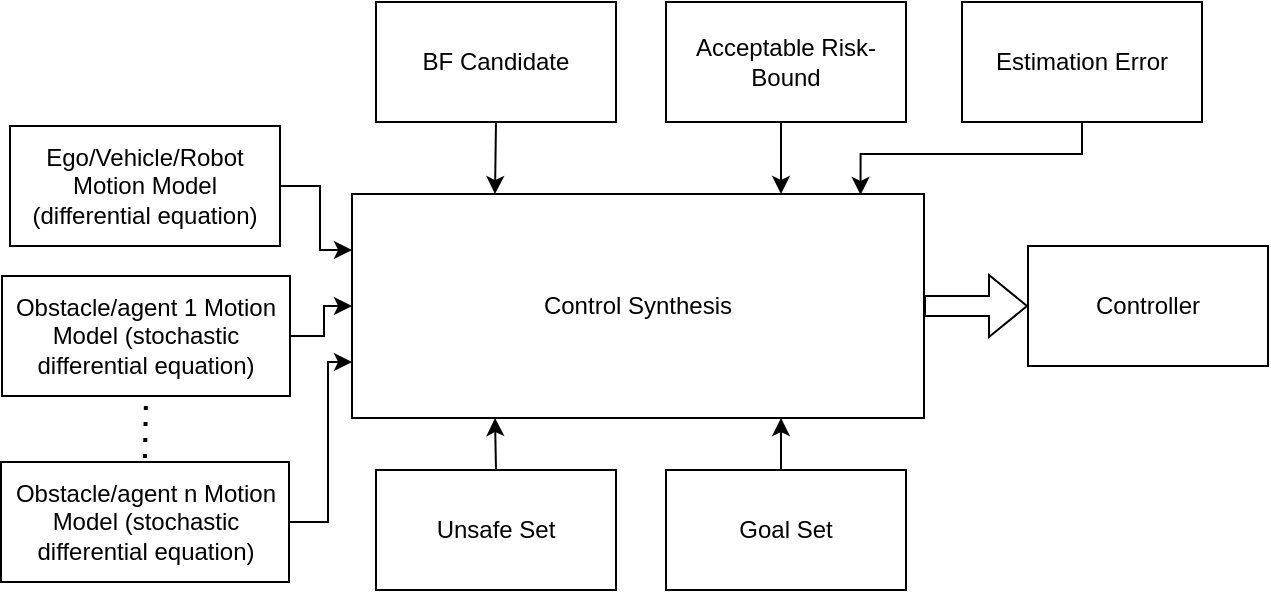 <mxfile>
    <diagram id="JvvFHpE0RFGHMOPre1Vq" name="Page-1">
        <mxGraphModel dx="797" dy="722" grid="0" gridSize="26" guides="1" tooltips="1" connect="1" arrows="1" fold="1" page="1" pageScale="1" pageWidth="850" pageHeight="1100" background="none" math="0" shadow="0">
            <root>
                <mxCell id="0"/>
                <mxCell id="1" parent="0"/>
                <mxCell id="186" style="edgeStyle=orthogonalEdgeStyle;rounded=0;orthogonalLoop=1;jettySize=auto;html=1;exitX=1;exitY=0.5;exitDx=0;exitDy=0;entryX=0;entryY=0.25;entryDx=0;entryDy=0;" parent="1" source="171" target="178" edge="1">
                    <mxGeometry relative="1" as="geometry"/>
                </mxCell>
                <mxCell id="171" value="Ego/Vehicle/Robot Motion Model&lt;br&gt;(differential equation)" style="rounded=0;whiteSpace=wrap;html=1;" parent="1" vertex="1">
                    <mxGeometry x="37" y="166" width="135" height="60" as="geometry"/>
                </mxCell>
                <mxCell id="187" style="edgeStyle=orthogonalEdgeStyle;rounded=0;orthogonalLoop=1;jettySize=auto;html=1;exitX=1;exitY=0.5;exitDx=0;exitDy=0;entryX=0;entryY=0.5;entryDx=0;entryDy=0;" parent="1" source="173" target="178" edge="1">
                    <mxGeometry relative="1" as="geometry">
                        <Array as="points">
                            <mxPoint x="194" y="271"/>
                            <mxPoint x="194" y="256"/>
                        </Array>
                    </mxGeometry>
                </mxCell>
                <mxCell id="173" value="Obstacle/agent 1 Motion Model&amp;nbsp;(stochastic differential equation)" style="rounded=0;whiteSpace=wrap;html=1;" parent="1" vertex="1">
                    <mxGeometry x="33" y="241" width="144" height="60" as="geometry"/>
                </mxCell>
                <mxCell id="188" style="edgeStyle=orthogonalEdgeStyle;rounded=0;orthogonalLoop=1;jettySize=auto;html=1;exitX=0.5;exitY=0;exitDx=0;exitDy=0;entryX=0.25;entryY=1;entryDx=0;entryDy=0;" parent="1" source="174" target="178" edge="1">
                    <mxGeometry relative="1" as="geometry"/>
                </mxCell>
                <mxCell id="174" value="Unsafe Set" style="rounded=0;whiteSpace=wrap;html=1;" parent="1" vertex="1">
                    <mxGeometry x="220" y="338" width="120" height="60" as="geometry"/>
                </mxCell>
                <mxCell id="191" style="edgeStyle=orthogonalEdgeStyle;rounded=0;orthogonalLoop=1;jettySize=auto;html=1;exitX=0.5;exitY=1;exitDx=0;exitDy=0;entryX=0.25;entryY=0;entryDx=0;entryDy=0;" parent="1" source="175" target="178" edge="1">
                    <mxGeometry relative="1" as="geometry"/>
                </mxCell>
                <mxCell id="175" value="BF Candidate" style="rounded=0;whiteSpace=wrap;html=1;" parent="1" vertex="1">
                    <mxGeometry x="220" y="104" width="120" height="60" as="geometry"/>
                </mxCell>
                <mxCell id="190" style="edgeStyle=orthogonalEdgeStyle;rounded=0;orthogonalLoop=1;jettySize=auto;html=1;exitX=0.5;exitY=1;exitDx=0;exitDy=0;entryX=0.75;entryY=0;entryDx=0;entryDy=0;" parent="1" source="176" target="178" edge="1">
                    <mxGeometry relative="1" as="geometry"/>
                </mxCell>
                <mxCell id="176" value="Acceptable Risk-Bound" style="rounded=0;whiteSpace=wrap;html=1;" parent="1" vertex="1">
                    <mxGeometry x="365" y="104" width="120" height="60" as="geometry"/>
                </mxCell>
                <mxCell id="189" style="edgeStyle=orthogonalEdgeStyle;rounded=0;orthogonalLoop=1;jettySize=auto;html=1;exitX=0.5;exitY=0;exitDx=0;exitDy=0;entryX=0.75;entryY=1;entryDx=0;entryDy=0;" parent="1" source="177" target="178" edge="1">
                    <mxGeometry relative="1" as="geometry"/>
                </mxCell>
                <mxCell id="177" value="Goal Set" style="rounded=0;whiteSpace=wrap;html=1;" parent="1" vertex="1">
                    <mxGeometry x="365" y="338" width="120" height="60" as="geometry"/>
                </mxCell>
                <mxCell id="192" style="edgeStyle=orthogonalEdgeStyle;shape=flexArrow;rounded=0;orthogonalLoop=1;jettySize=auto;html=1;exitX=1;exitY=0.5;exitDx=0;exitDy=0;entryX=0;entryY=0.5;entryDx=0;entryDy=0;" parent="1" source="178" target="180" edge="1">
                    <mxGeometry relative="1" as="geometry"/>
                </mxCell>
                <mxCell id="178" value="Control Synthesis" style="rounded=0;whiteSpace=wrap;html=1;" parent="1" vertex="1">
                    <mxGeometry x="208" y="200" width="286" height="112" as="geometry"/>
                </mxCell>
                <mxCell id="180" value="Controller" style="rounded=0;whiteSpace=wrap;html=1;" parent="1" vertex="1">
                    <mxGeometry x="546" y="226" width="120" height="60" as="geometry"/>
                </mxCell>
                <mxCell id="194" style="edgeStyle=orthogonalEdgeStyle;rounded=0;orthogonalLoop=1;jettySize=auto;html=1;exitX=1;exitY=0.5;exitDx=0;exitDy=0;entryX=0;entryY=0.75;entryDx=0;entryDy=0;" parent="1" source="193" target="178" edge="1">
                    <mxGeometry relative="1" as="geometry">
                        <Array as="points">
                            <mxPoint x="196" y="364"/>
                            <mxPoint x="196" y="284"/>
                        </Array>
                    </mxGeometry>
                </mxCell>
                <mxCell id="193" value="Obstacle/agent n Motion Model&amp;nbsp;(stochastic differential equation)" style="rounded=0;whiteSpace=wrap;html=1;" parent="1" vertex="1">
                    <mxGeometry x="32.5" y="334" width="144" height="60" as="geometry"/>
                </mxCell>
                <mxCell id="195" value="" style="endArrow=none;dashed=1;html=1;dashPattern=1 3;strokeWidth=2;exitX=0.5;exitY=0;exitDx=0;exitDy=0;" parent="1" edge="1">
                    <mxGeometry width="50" height="50" relative="1" as="geometry">
                        <mxPoint x="104.5" y="332.0" as="sourcePoint"/>
                        <mxPoint x="105" y="302" as="targetPoint"/>
                    </mxGeometry>
                </mxCell>
                <mxCell id="197" style="edgeStyle=orthogonalEdgeStyle;rounded=0;orthogonalLoop=1;jettySize=auto;html=1;exitX=0.5;exitY=1;exitDx=0;exitDy=0;entryX=0.889;entryY=0.004;entryDx=0;entryDy=0;entryPerimeter=0;" edge="1" parent="1" source="196" target="178">
                    <mxGeometry relative="1" as="geometry">
                        <Array as="points">
                            <mxPoint x="573" y="180"/>
                            <mxPoint x="462" y="180"/>
                        </Array>
                    </mxGeometry>
                </mxCell>
                <mxCell id="196" value="Estimation Error" style="rounded=0;whiteSpace=wrap;html=1;" vertex="1" parent="1">
                    <mxGeometry x="513" y="104" width="120" height="60" as="geometry"/>
                </mxCell>
            </root>
        </mxGraphModel>
    </diagram>
</mxfile>